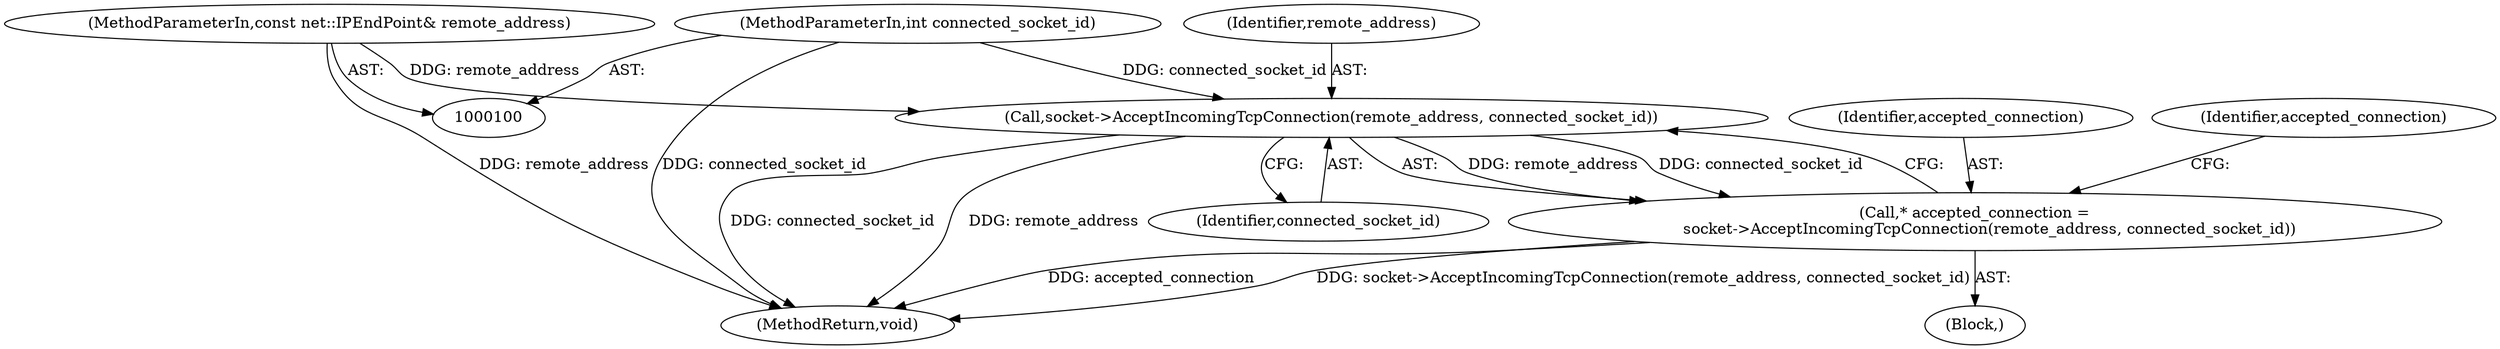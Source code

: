 digraph "0_Chrome_87c724d81f0210494211cd36814c4cb2cf4c4bd1_1@API" {
"1000124" [label="(Call,socket->AcceptIncomingTcpConnection(remote_address, connected_socket_id))"];
"1000103" [label="(MethodParameterIn,const net::IPEndPoint& remote_address)"];
"1000104" [label="(MethodParameterIn,int connected_socket_id)"];
"1000122" [label="(Call,* accepted_connection =\n      socket->AcceptIncomingTcpConnection(remote_address, connected_socket_id))"];
"1000105" [label="(Block,)"];
"1000130" [label="(MethodReturn,void)"];
"1000125" [label="(Identifier,remote_address)"];
"1000123" [label="(Identifier,accepted_connection)"];
"1000122" [label="(Call,* accepted_connection =\n      socket->AcceptIncomingTcpConnection(remote_address, connected_socket_id))"];
"1000104" [label="(MethodParameterIn,int connected_socket_id)"];
"1000124" [label="(Call,socket->AcceptIncomingTcpConnection(remote_address, connected_socket_id))"];
"1000128" [label="(Identifier,accepted_connection)"];
"1000103" [label="(MethodParameterIn,const net::IPEndPoint& remote_address)"];
"1000126" [label="(Identifier,connected_socket_id)"];
"1000124" -> "1000122"  [label="AST: "];
"1000124" -> "1000126"  [label="CFG: "];
"1000125" -> "1000124"  [label="AST: "];
"1000126" -> "1000124"  [label="AST: "];
"1000122" -> "1000124"  [label="CFG: "];
"1000124" -> "1000130"  [label="DDG: connected_socket_id"];
"1000124" -> "1000130"  [label="DDG: remote_address"];
"1000124" -> "1000122"  [label="DDG: remote_address"];
"1000124" -> "1000122"  [label="DDG: connected_socket_id"];
"1000103" -> "1000124"  [label="DDG: remote_address"];
"1000104" -> "1000124"  [label="DDG: connected_socket_id"];
"1000103" -> "1000100"  [label="AST: "];
"1000103" -> "1000130"  [label="DDG: remote_address"];
"1000104" -> "1000100"  [label="AST: "];
"1000104" -> "1000130"  [label="DDG: connected_socket_id"];
"1000122" -> "1000105"  [label="AST: "];
"1000123" -> "1000122"  [label="AST: "];
"1000128" -> "1000122"  [label="CFG: "];
"1000122" -> "1000130"  [label="DDG: accepted_connection"];
"1000122" -> "1000130"  [label="DDG: socket->AcceptIncomingTcpConnection(remote_address, connected_socket_id)"];
}
